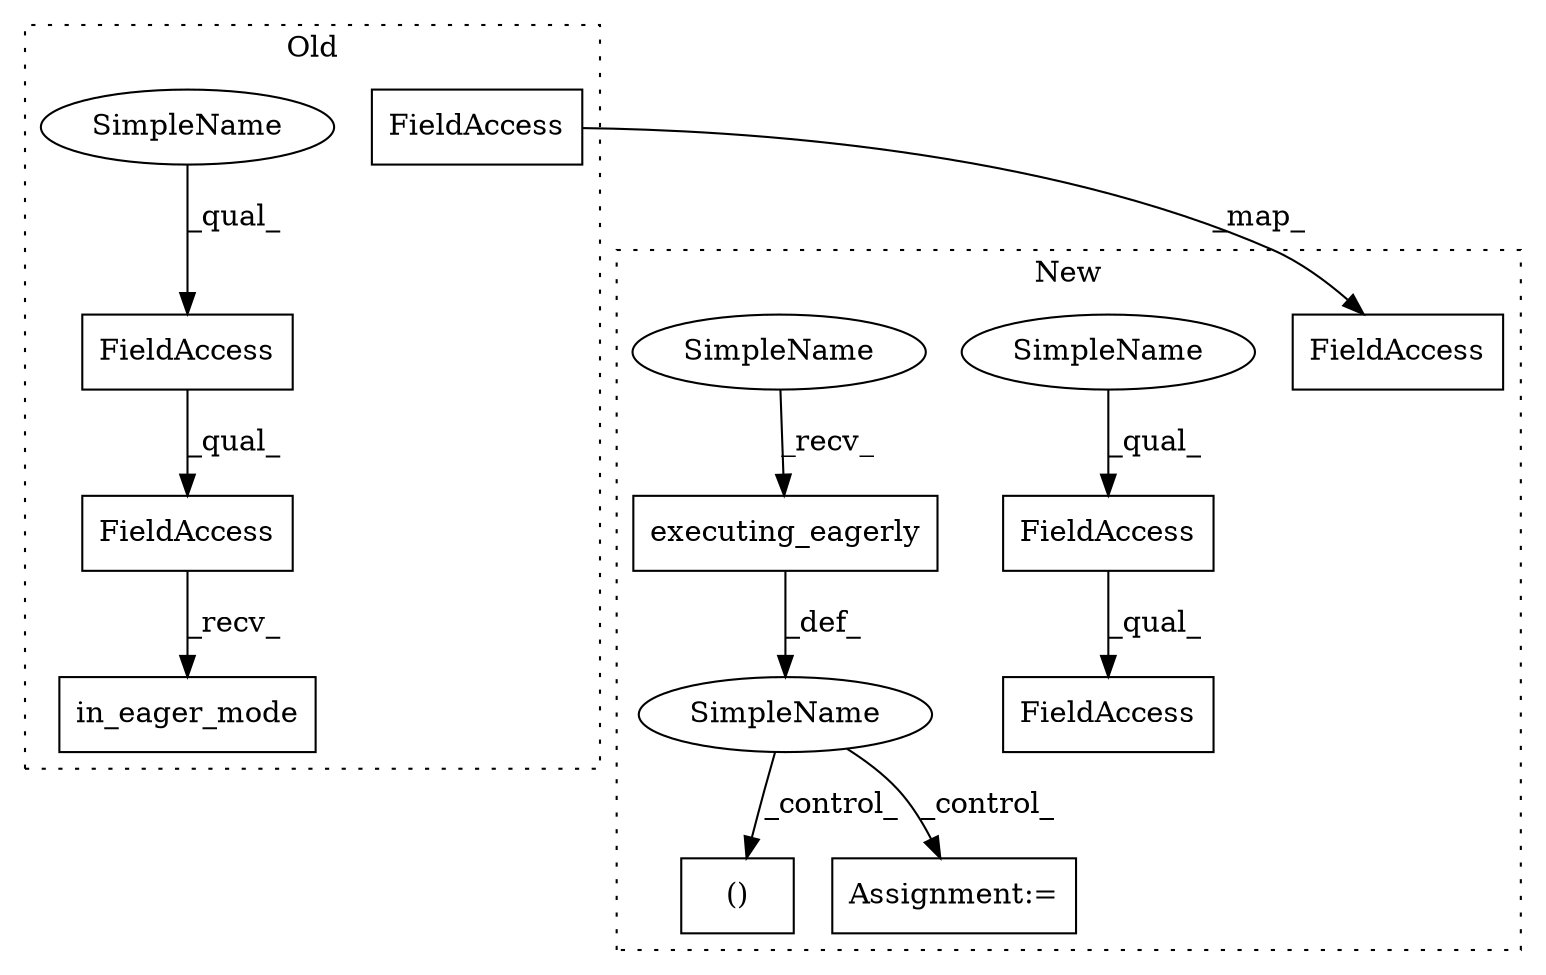 digraph G {
subgraph cluster0 {
1 [label="in_eager_mode" a="32" s="33334" l="15" shape="box"];
3 [label="FieldAccess" a="22" s="33309" l="24" shape="box"];
4 [label="FieldAccess" a="22" s="33309" l="18" shape="box"];
10 [label="FieldAccess" a="22" s="33679" l="18" shape="box"];
12 [label="SimpleName" a="42" s="33309" l="10" shape="ellipse"];
label = "Old";
style="dotted";
}
subgraph cluster1 {
2 [label="()" a="106" s="34490" l="60" shape="box"];
5 [label="SimpleName" a="42" s="" l="" shape="ellipse"];
6 [label="Assignment:=" a="7" s="34550" l="2" shape="box"];
7 [label="executing_eagerly" a="32" s="34256" l="19" shape="box"];
8 [label="FieldAccess" a="22" s="34552" l="16" shape="box"];
9 [label="FieldAccess" a="22" s="34552" l="23" shape="box"];
11 [label="FieldAccess" a="22" s="33853" l="18" shape="box"];
13 [label="SimpleName" a="42" s="34552" l="10" shape="ellipse"];
14 [label="SimpleName" a="42" s="34245" l="10" shape="ellipse"];
label = "New";
style="dotted";
}
3 -> 1 [label="_recv_"];
4 -> 3 [label="_qual_"];
5 -> 2 [label="_control_"];
5 -> 6 [label="_control_"];
7 -> 5 [label="_def_"];
8 -> 9 [label="_qual_"];
10 -> 11 [label="_map_"];
12 -> 4 [label="_qual_"];
13 -> 8 [label="_qual_"];
14 -> 7 [label="_recv_"];
}